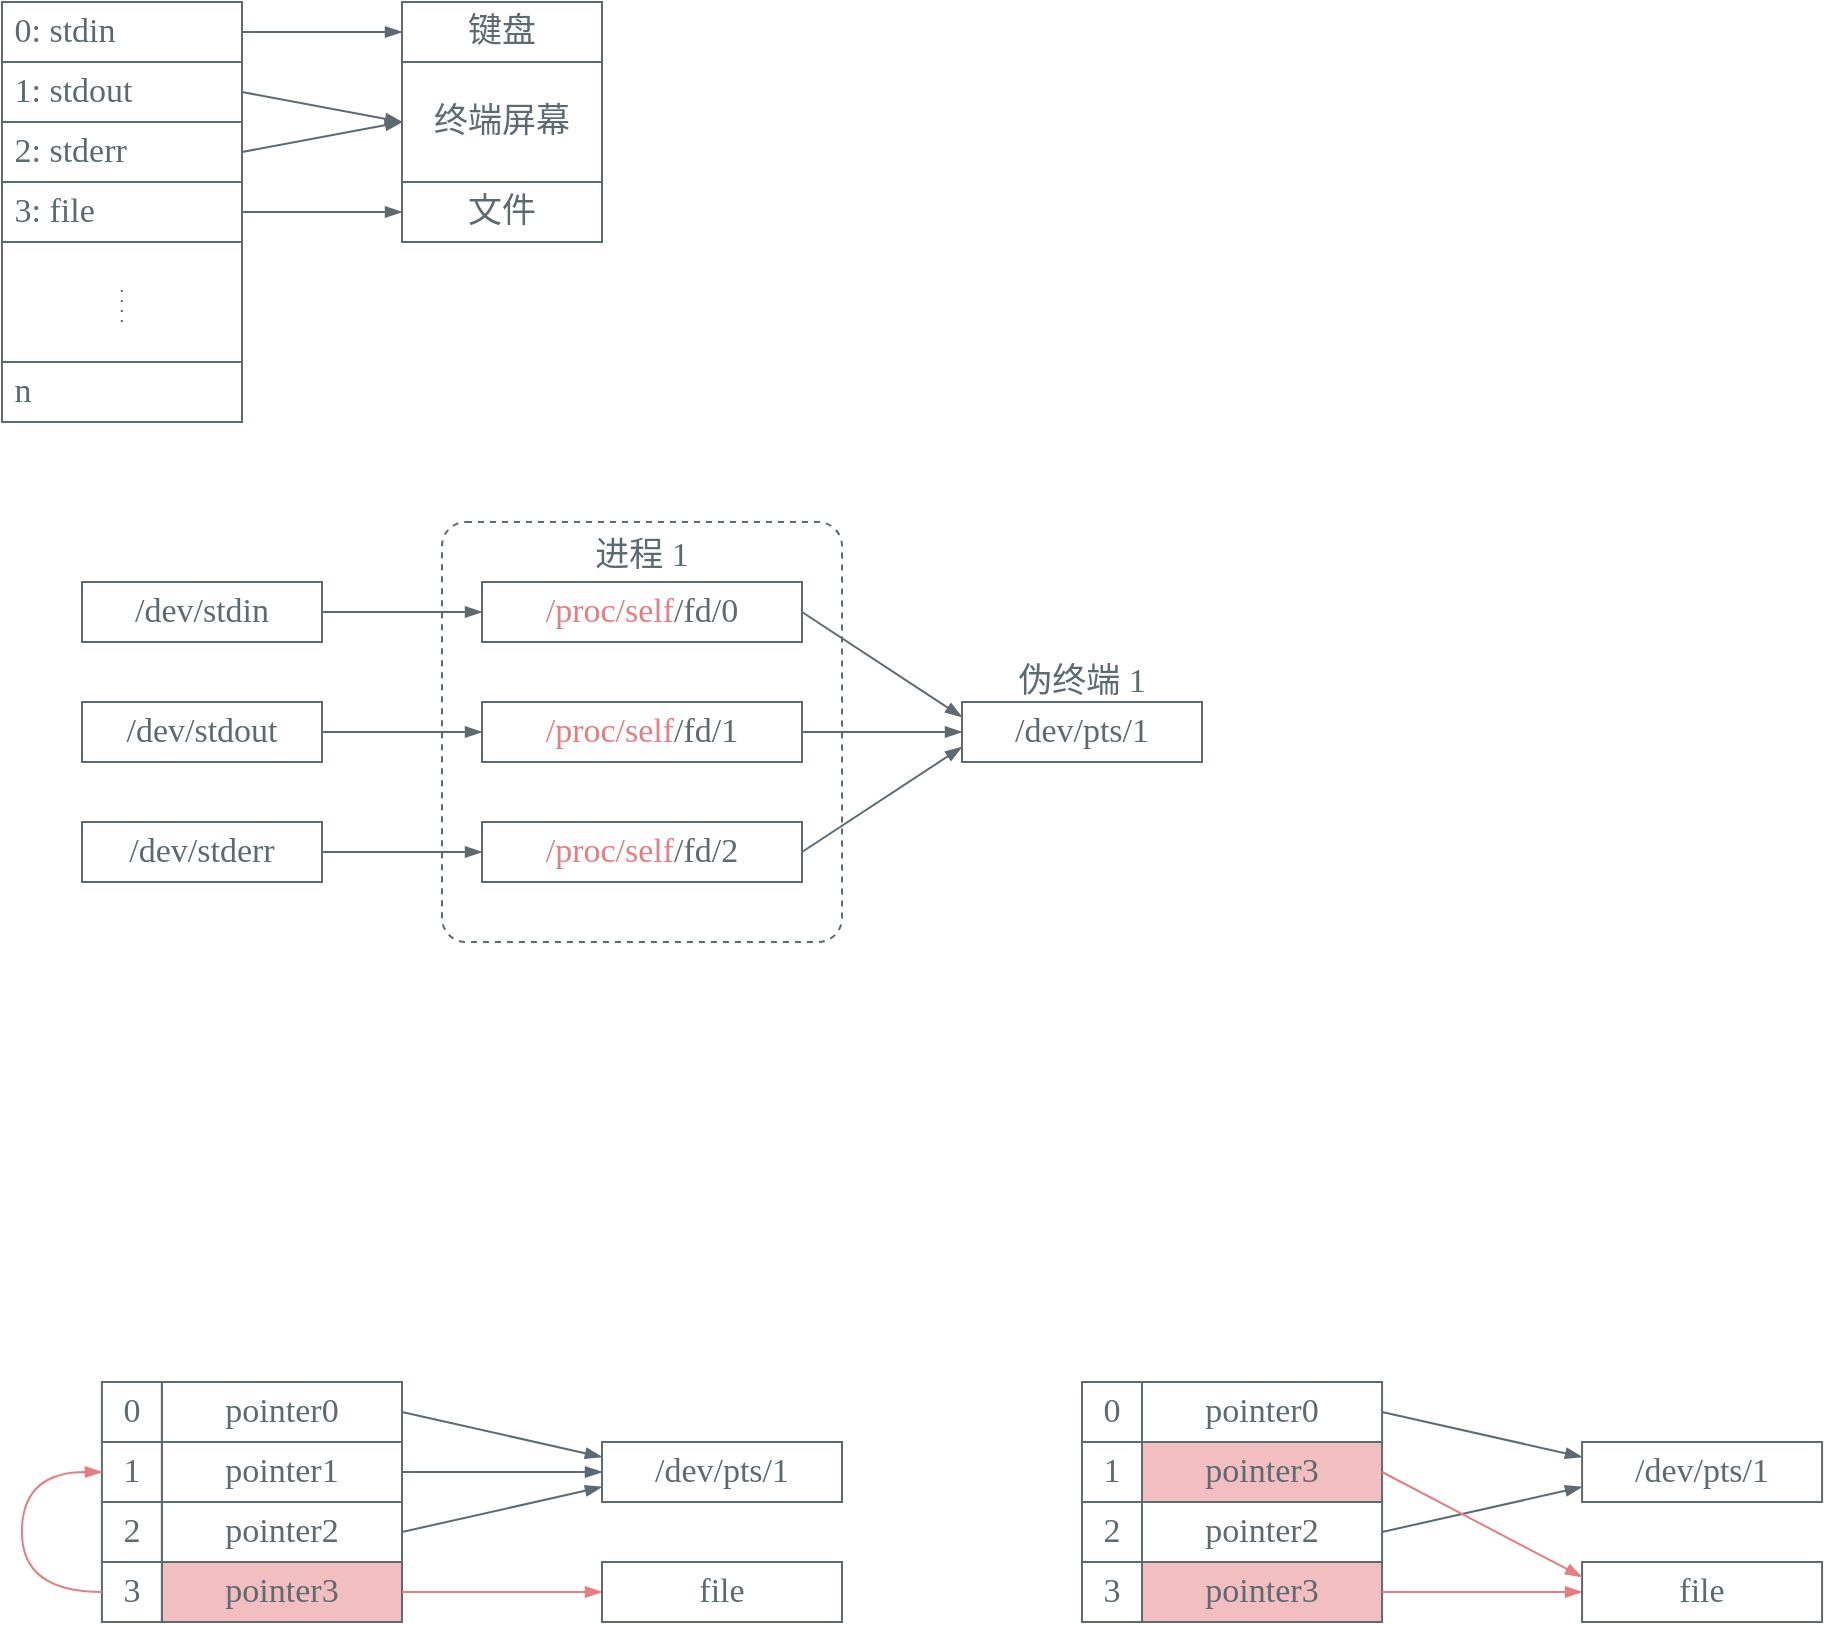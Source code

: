 <mxfile version="28.2.5">
  <diagram name="Page-1" id="ar96j-QtM0EcC_hD4Hvl">
    <mxGraphModel dx="508" dy="959" grid="1" gridSize="10" guides="1" tooltips="1" connect="1" arrows="1" fold="1" page="1" pageScale="1" pageWidth="850" pageHeight="1100" math="0" shadow="0">
      <root>
        <mxCell id="0" />
        <mxCell id="1" parent="0" />
        <mxCell id="KLz1JLbV4Sq1Q4-ePPDf-1" style="edgeStyle=orthogonalEdgeStyle;rounded=0;orthogonalLoop=1;jettySize=auto;html=1;entryX=0;entryY=0.5;entryDx=0;entryDy=0;fontColor=#5C6A72;endArrow=blockThin;endFill=1;strokeColor=light-dark(#5C6A72,#D3C6AA);fontFamily=LXGW WenKai Mono;fontSize=17;fillColor=none;" parent="1" source="KLz1JLbV4Sq1Q4-ePPDf-2" target="KLz1JLbV4Sq1Q4-ePPDf-10" edge="1">
          <mxGeometry relative="1" as="geometry" />
        </mxCell>
        <mxCell id="KLz1JLbV4Sq1Q4-ePPDf-2" value="&lt;font style=&quot;color: light-dark(rgb(92, 106, 114), rgb(211, 198, 170));&quot;&gt;&amp;nbsp;0: stdin&lt;/font&gt;" style="rounded=0;whiteSpace=wrap;html=1;strokeWidth=1;fillColor=none;strokeColor=light-dark(#5C6A72,#D3C6AA);fontColor=light-dark(#5C6A72,#D3C6AA);fillOpacity=50;align=left;fontFamily=LXGW WenKai Mono;fontSize=17;" parent="1" vertex="1">
          <mxGeometry x="880" y="70" width="120" height="30" as="geometry" />
        </mxCell>
        <mxCell id="KLz1JLbV4Sq1Q4-ePPDf-3" value="&lt;font style=&quot;color: light-dark(rgb(92, 106, 114), rgb(211, 198, 170));&quot;&gt;&amp;nbsp;1: stdout&lt;/font&gt;" style="rounded=0;whiteSpace=wrap;html=1;strokeWidth=1;fillColor=none;strokeColor=light-dark(#5C6A72,#D3C6AA);fontColor=light-dark(#5C6A72,#D3C6AA);fillOpacity=50;align=left;fontFamily=LXGW WenKai Mono;fontSize=17;" parent="1" vertex="1">
          <mxGeometry x="880" y="100" width="120" height="30" as="geometry" />
        </mxCell>
        <mxCell id="KLz1JLbV4Sq1Q4-ePPDf-4" value="&lt;font style=&quot;color: light-dark(rgb(92, 106, 114), rgb(211, 198, 170));&quot;&gt;&amp;nbsp;2: stderr&lt;/font&gt;" style="rounded=0;whiteSpace=wrap;html=1;strokeWidth=1;fillColor=none;strokeColor=light-dark(#5C6A72,#D3C6AA);fontColor=light-dark(#5C6A72,#D3C6AA);fillOpacity=50;align=left;fontFamily=LXGW WenKai Mono;fontSize=17;" parent="1" vertex="1">
          <mxGeometry x="880" y="130" width="120" height="30" as="geometry" />
        </mxCell>
        <mxCell id="KLz1JLbV4Sq1Q4-ePPDf-6" value="&lt;font style=&quot;color: light-dark(rgb(92, 106, 114), rgb(211, 198, 170));&quot;&gt;&amp;nbsp;3: file&lt;/font&gt;" style="rounded=0;whiteSpace=wrap;html=1;strokeWidth=1;fillColor=none;strokeColor=light-dark(#5C6A72,#D3C6AA);fontColor=light-dark(#5C6A72,#D3C6AA);fillOpacity=50;fontFamily=LXGW WenKai Mono;align=left;fontSize=17;" parent="1" vertex="1">
          <mxGeometry x="880" y="160" width="120" height="30" as="geometry" />
        </mxCell>
        <mxCell id="KLz1JLbV4Sq1Q4-ePPDf-7" value="" style="rounded=0;whiteSpace=wrap;html=1;strokeWidth=1;fillColor=none;strokeColor=light-dark(#5C6A72,#D3C6AA);fontColor=light-dark(#5C6A72,#D3C6AA);fillOpacity=50;fontFamily=LXGW WenKai Mono;align=left;fontSize=17;" parent="1" vertex="1">
          <mxGeometry x="880" y="190" width="120" height="60" as="geometry" />
        </mxCell>
        <mxCell id="KLz1JLbV4Sq1Q4-ePPDf-8" value="&lt;font style=&quot;color: light-dark(rgb(92, 106, 114), rgb(211, 198, 170));&quot;&gt;&amp;nbsp;n&lt;/font&gt;" style="rounded=0;whiteSpace=wrap;html=1;strokeWidth=1;fillColor=none;strokeColor=light-dark(#5C6A72,#D3C6AA);fontColor=light-dark(#5C6A72,#D3C6AA);fillOpacity=50;fontFamily=LXGW WenKai Mono;align=left;fontSize=17;" parent="1" vertex="1">
          <mxGeometry x="880" y="250" width="120" height="30" as="geometry" />
        </mxCell>
        <mxCell id="KLz1JLbV4Sq1Q4-ePPDf-9" value="" style="endArrow=none;dashed=1;html=1;rounded=0;dashPattern=1 4;strokeWidth=1;strokeColor=light-dark(#5C6A72,#D3C6AA);fontColor=light-dark(#5C6A72,#D3C6AA);fontFamily=LXGW WenKai Mono;fontSize=17;fillColor=none;" parent="1" edge="1">
          <mxGeometry width="50" height="50" relative="1" as="geometry">
            <mxPoint x="939.9" y="230" as="sourcePoint" />
            <mxPoint x="939.9" y="210" as="targetPoint" />
          </mxGeometry>
        </mxCell>
        <mxCell id="KLz1JLbV4Sq1Q4-ePPDf-10" value="&lt;font style=&quot;color: light-dark(rgb(92, 106, 114), rgb(211, 198, 170));&quot;&gt;键盘&lt;/font&gt;" style="rounded=0;whiteSpace=wrap;html=1;strokeWidth=1;fillColor=none;strokeColor=light-dark(#5C6A72,#D3C6AA);fontColor=light-dark(#5C6A72,#D3C6AA);fillOpacity=50;fontFamily=LXGW WenKai Mono;align=center;fontSize=17;" parent="1" vertex="1">
          <mxGeometry x="1080" y="70" width="100" height="30" as="geometry" />
        </mxCell>
        <mxCell id="KLz1JLbV4Sq1Q4-ePPDf-11" value="&lt;font style=&quot;color: light-dark(rgb(92, 106, 114), rgb(211, 198, 170));&quot;&gt;终端屏幕&lt;/font&gt;" style="rounded=0;whiteSpace=wrap;html=1;strokeWidth=1;fillColor=none;strokeColor=light-dark(#5C6A72,#D3C6AA);fontColor=light-dark(#5C6A72,#D3C6AA);fillOpacity=50;fontFamily=LXGW WenKai Mono;align=center;fontSize=17;" parent="1" vertex="1">
          <mxGeometry x="1080" y="100" width="100" height="60" as="geometry" />
        </mxCell>
        <mxCell id="KLz1JLbV4Sq1Q4-ePPDf-12" value="&lt;font style=&quot;color: light-dark(rgb(92, 106, 114), rgb(211, 198, 170));&quot;&gt;文件&lt;/font&gt;" style="rounded=0;whiteSpace=wrap;html=1;strokeWidth=1;fillColor=none;strokeColor=light-dark(#5C6A72,#D3C6AA);fontColor=light-dark(#5C6A72,#D3C6AA);fillOpacity=50;fontFamily=LXGW WenKai Mono;align=center;fontSize=17;" parent="1" vertex="1">
          <mxGeometry x="1080" y="160" width="100" height="30" as="geometry" />
        </mxCell>
        <mxCell id="KLz1JLbV4Sq1Q4-ePPDf-13" value="" style="endArrow=blockThin;html=1;rounded=0;exitX=1;exitY=0.5;exitDx=0;exitDy=0;entryX=0;entryY=0.5;entryDx=0;entryDy=0;fontColor=#5C6A72;endFill=1;strokeColor=light-dark(#5C6A72,#D3C6AA);fontFamily=LXGW WenKai Mono;fontSize=17;fillColor=none;" parent="1" source="KLz1JLbV4Sq1Q4-ePPDf-3" target="KLz1JLbV4Sq1Q4-ePPDf-11" edge="1">
          <mxGeometry width="50" height="50" relative="1" as="geometry">
            <mxPoint x="1060" y="70" as="sourcePoint" />
            <mxPoint x="1110" y="20" as="targetPoint" />
          </mxGeometry>
        </mxCell>
        <mxCell id="KLz1JLbV4Sq1Q4-ePPDf-14" value="" style="endArrow=blockThin;html=1;rounded=0;exitX=1;exitY=0.5;exitDx=0;exitDy=0;entryX=0;entryY=0.5;entryDx=0;entryDy=0;fontColor=#5C6A72;endFill=1;strokeColor=light-dark(#5C6A72,#D3C6AA);fontFamily=LXGW WenKai Mono;fontSize=17;fillColor=none;" parent="1" source="KLz1JLbV4Sq1Q4-ePPDf-4" target="KLz1JLbV4Sq1Q4-ePPDf-11" edge="1">
          <mxGeometry width="50" height="50" relative="1" as="geometry">
            <mxPoint x="1060" y="70" as="sourcePoint" />
            <mxPoint x="1110" y="20" as="targetPoint" />
          </mxGeometry>
        </mxCell>
        <mxCell id="KLz1JLbV4Sq1Q4-ePPDf-15" value="" style="endArrow=blockThin;html=1;rounded=0;exitX=1;exitY=0.5;exitDx=0;exitDy=0;entryX=0;entryY=0.5;entryDx=0;entryDy=0;fontColor=#5C6A72;endFill=1;strokeColor=light-dark(#5C6A72,#D3C6AA);fontFamily=LXGW WenKai Mono;fontSize=17;fillColor=none;" parent="1" source="KLz1JLbV4Sq1Q4-ePPDf-6" target="KLz1JLbV4Sq1Q4-ePPDf-12" edge="1">
          <mxGeometry width="50" height="50" relative="1" as="geometry">
            <mxPoint x="1030" y="155" as="sourcePoint" />
            <mxPoint x="1110" y="130" as="targetPoint" />
          </mxGeometry>
        </mxCell>
        <mxCell id="KLz1JLbV4Sq1Q4-ePPDf-16" value="&lt;font style=&quot;color: light-dark(rgb(92, 106, 114), rgb(211, 198, 170));&quot;&gt;进程 1&lt;/font&gt;" style="rounded=1;whiteSpace=wrap;html=1;fillColor=none;dashed=1;align=center;verticalAlign=top;fontColor=light-dark(#5C6A72,#D3C6AA);strokeWidth=1;perimeterSpacing=0;strokeColor=light-dark(#5C6A72,#D3C6AA);fontFamily=LXGW WenKai Mono;fontSize=17;arcSize=6;" parent="1" vertex="1">
          <mxGeometry x="1100" y="330" width="200" height="210" as="geometry" />
        </mxCell>
        <mxCell id="KLz1JLbV4Sq1Q4-ePPDf-17" value="" style="endArrow=blockThin;html=1;rounded=0;exitX=1;exitY=0.5;exitDx=0;exitDy=0;entryX=0;entryY=0.5;entryDx=0;entryDy=0;fontColor=#5C6A72;endFill=1;strokeColor=light-dark(#5C6A72,#D3C6AA);fontFamily=LXGW WenKai Mono;fontSize=17;fillColor=none;" parent="1" source="KLz1JLbV4Sq1Q4-ePPDf-25" target="KLz1JLbV4Sq1Q4-ePPDf-28" edge="1">
          <mxGeometry width="50" height="50" relative="1" as="geometry">
            <mxPoint x="1040" y="410" as="sourcePoint" />
            <mxPoint x="1120" y="410" as="targetPoint" />
          </mxGeometry>
        </mxCell>
        <mxCell id="KLz1JLbV4Sq1Q4-ePPDf-18" value="" style="endArrow=blockThin;html=1;rounded=0;exitX=1;exitY=0.5;exitDx=0;exitDy=0;entryX=0;entryY=0.5;entryDx=0;entryDy=0;fontColor=#5C6A72;endFill=1;strokeColor=light-dark(#5C6A72,#D3C6AA);fontFamily=LXGW WenKai Mono;fontSize=17;fillColor=none;" parent="1" source="KLz1JLbV4Sq1Q4-ePPDf-24" target="KLz1JLbV4Sq1Q4-ePPDf-27" edge="1">
          <mxGeometry width="50" height="50" relative="1" as="geometry">
            <mxPoint x="1040" y="449.58" as="sourcePoint" />
            <mxPoint x="1120" y="449.58" as="targetPoint" />
          </mxGeometry>
        </mxCell>
        <mxCell id="KLz1JLbV4Sq1Q4-ePPDf-19" value="" style="endArrow=blockThin;html=1;rounded=0;exitX=1;exitY=0.5;exitDx=0;exitDy=0;entryX=0;entryY=0.5;entryDx=0;entryDy=0;fontColor=#5C6A72;endFill=1;strokeColor=light-dark(#5C6A72,#D3C6AA);fontFamily=LXGW WenKai Mono;fontSize=17;fillColor=none;" parent="1" source="KLz1JLbV4Sq1Q4-ePPDf-23" target="KLz1JLbV4Sq1Q4-ePPDf-26" edge="1">
          <mxGeometry width="50" height="50" relative="1" as="geometry">
            <mxPoint x="1040" y="489.58" as="sourcePoint" />
            <mxPoint x="1120" y="489.58" as="targetPoint" />
          </mxGeometry>
        </mxCell>
        <mxCell id="KLz1JLbV4Sq1Q4-ePPDf-20" value="" style="endArrow=blockThin;html=1;rounded=0;exitX=1;exitY=0.5;exitDx=0;exitDy=0;entryX=0;entryY=0.5;entryDx=0;entryDy=0;fontColor=#5C6A72;endFill=1;strokeColor=light-dark(#5C6A72,#D3C6AA);fontFamily=LXGW WenKai Mono;fontSize=17;fillColor=none;" parent="1" source="KLz1JLbV4Sq1Q4-ePPDf-27" target="KLz1JLbV4Sq1Q4-ePPDf-30" edge="1">
          <mxGeometry width="50" height="50" relative="1" as="geometry">
            <mxPoint x="1240" y="449.58" as="sourcePoint" />
            <mxPoint x="1320" y="449.58" as="targetPoint" />
          </mxGeometry>
        </mxCell>
        <mxCell id="KLz1JLbV4Sq1Q4-ePPDf-21" value="" style="endArrow=blockThin;html=1;rounded=0;exitX=1;exitY=0.5;exitDx=0;exitDy=0;entryX=0;entryY=0.75;entryDx=0;entryDy=0;fontColor=#5C6A72;endFill=1;strokeColor=light-dark(#5C6A72,#D3C6AA);fontFamily=LXGW WenKai Mono;fontSize=17;fillColor=none;" parent="1" source="KLz1JLbV4Sq1Q4-ePPDf-26" target="KLz1JLbV4Sq1Q4-ePPDf-30" edge="1">
          <mxGeometry width="50" height="50" relative="1" as="geometry">
            <mxPoint x="1240" y="490" as="sourcePoint" />
            <mxPoint x="1320" y="455" as="targetPoint" />
          </mxGeometry>
        </mxCell>
        <mxCell id="KLz1JLbV4Sq1Q4-ePPDf-22" value="" style="endArrow=blockThin;html=1;rounded=0;exitX=1;exitY=0.5;exitDx=0;exitDy=0;entryX=0;entryY=0.25;entryDx=0;entryDy=0;fontColor=#5C6A72;endFill=1;strokeColor=light-dark(#5C6A72,#D3C6AA);fontFamily=LXGW WenKai Mono;fontSize=17;fillColor=none;" parent="1" source="KLz1JLbV4Sq1Q4-ePPDf-28" target="KLz1JLbV4Sq1Q4-ePPDf-30" edge="1">
          <mxGeometry width="50" height="50" relative="1" as="geometry">
            <mxPoint x="1240" y="410" as="sourcePoint" />
            <mxPoint x="1320" y="445" as="targetPoint" />
          </mxGeometry>
        </mxCell>
        <mxCell id="KLz1JLbV4Sq1Q4-ePPDf-23" value="&lt;font style=&quot;color: light-dark(rgb(92, 106, 114), rgb(211, 198, 170));&quot;&gt;/dev/stderr&lt;/font&gt;" style="rounded=0;whiteSpace=wrap;html=1;strokeWidth=1;fillColor=none;strokeColor=light-dark(#5C6A72,#D3C6AA);fontColor=light-dark(#5C6A72,#D3C6AA);fillOpacity=50;fontFamily=LXGW WenKai Mono;align=center;fontSize=17;" parent="1" vertex="1">
          <mxGeometry x="920" y="480" width="120" height="30" as="geometry" />
        </mxCell>
        <mxCell id="KLz1JLbV4Sq1Q4-ePPDf-24" value="&lt;font style=&quot;color: light-dark(rgb(92, 106, 114), rgb(211, 198, 170));&quot;&gt;/dev/stdout&lt;/font&gt;" style="rounded=0;whiteSpace=wrap;html=1;strokeWidth=1;fillColor=none;strokeColor=light-dark(#5C6A72,#D3C6AA);fontColor=light-dark(#5C6A72,#D3C6AA);fillOpacity=50;fontFamily=LXGW WenKai Mono;align=center;fontSize=17;" parent="1" vertex="1">
          <mxGeometry x="920" y="420" width="120" height="30" as="geometry" />
        </mxCell>
        <mxCell id="KLz1JLbV4Sq1Q4-ePPDf-25" value="&lt;font style=&quot;color: light-dark(rgb(92, 106, 114), rgb(211, 198, 170));&quot;&gt;/dev/stdin&lt;/font&gt;" style="rounded=0;whiteSpace=wrap;html=1;strokeWidth=1;fillColor=none;strokeColor=light-dark(#5C6A72,#D3C6AA);fontColor=light-dark(#5C6A72,#D3C6AA);fillOpacity=50;fontFamily=LXGW WenKai Mono;align=center;fontSize=17;" parent="1" vertex="1">
          <mxGeometry x="920" y="360" width="120" height="30" as="geometry" />
        </mxCell>
        <mxCell id="KLz1JLbV4Sq1Q4-ePPDf-26" value="&lt;font style=&quot;color: light-dark(rgb(230, 126, 128), rgb(230, 126, 128));&quot;&gt;/proc/self&lt;/font&gt;&lt;font style=&quot;color: light-dark(rgb(92, 106, 114), rgb(211, 198, 170));&quot;&gt;/fd/2&lt;/font&gt;" style="rounded=0;whiteSpace=wrap;html=1;strokeWidth=1;fillColor=none;strokeColor=light-dark(#5C6A72,#D3C6AA);fontColor=light-dark(#5C6A72,#D3C6AA);fillOpacity=50;fontFamily=LXGW WenKai Mono;align=center;fontSize=17;" parent="1" vertex="1">
          <mxGeometry x="1120" y="480" width="160" height="30" as="geometry" />
        </mxCell>
        <mxCell id="KLz1JLbV4Sq1Q4-ePPDf-27" value="&lt;font style=&quot;color: light-dark(rgb(230, 126, 128), rgb(230, 126, 128));&quot;&gt;/proc/self&lt;/font&gt;&lt;font style=&quot;color: light-dark(rgb(92, 106, 114), rgb(211, 198, 170));&quot;&gt;/fd/1&lt;/font&gt;" style="rounded=0;whiteSpace=wrap;html=1;strokeWidth=1;fillColor=none;strokeColor=light-dark(#5C6A72,#D3C6AA);fontColor=light-dark(#5C6A72,#D3C6AA);fillOpacity=50;fontFamily=LXGW WenKai Mono;align=center;fontSize=17;" parent="1" vertex="1">
          <mxGeometry x="1120" y="420" width="160" height="30" as="geometry" />
        </mxCell>
        <mxCell id="KLz1JLbV4Sq1Q4-ePPDf-28" value="&lt;font style=&quot;color: light-dark(rgb(230, 126, 128), rgb(230, 126, 128));&quot;&gt;/proc/self&lt;/font&gt;&lt;font style=&quot;color: light-dark(rgb(92, 106, 114), rgb(211, 198, 170));&quot;&gt;/fd/0&lt;/font&gt;" style="rounded=0;whiteSpace=wrap;html=1;strokeWidth=1;fillColor=none;strokeColor=light-dark(#5C6A72,#D3C6AA);fontColor=light-dark(#5C6A72,#D3C6AA);fillOpacity=50;fontFamily=LXGW WenKai Mono;align=center;fontSize=17;" parent="1" vertex="1">
          <mxGeometry x="1120" y="360" width="160" height="30" as="geometry" />
        </mxCell>
        <mxCell id="KLz1JLbV4Sq1Q4-ePPDf-29" value="&lt;span style=&quot;text-wrap-mode: nowrap;&quot;&gt;&lt;font style=&quot;color: light-dark(rgb(92, 106, 114), rgb(211, 198, 170));&quot;&gt;伪终端 1&lt;/font&gt;&lt;/span&gt;" style="rounded=0;whiteSpace=wrap;html=1;strokeWidth=1;fillColor=none;strokeColor=none;fontColor=light-dark(#5C6A72,#D3C6AA);fillOpacity=50;fontFamily=LXGW WenKai Mono;align=center;fontSize=17;" parent="1" vertex="1">
          <mxGeometry x="1380" y="400" width="80" height="20" as="geometry" />
        </mxCell>
        <mxCell id="KLz1JLbV4Sq1Q4-ePPDf-30" value="&lt;font style=&quot;color: light-dark(rgb(92, 106, 114), rgb(211, 198, 170));&quot;&gt;/dev/pts/1&lt;/font&gt;" style="rounded=0;whiteSpace=wrap;html=1;strokeWidth=1;fillColor=none;strokeColor=light-dark(#5C6A72,#D3C6AA);fontColor=light-dark(#5C6A72,#D3C6AA);fillOpacity=50;fontFamily=LXGW WenKai Mono;align=center;fontSize=17;" parent="1" vertex="1">
          <mxGeometry x="1360" y="420" width="120" height="30" as="geometry" />
        </mxCell>
        <mxCell id="KLz1JLbV4Sq1Q4-ePPDf-31" value="&lt;font style=&quot;color: light-dark(rgb(92, 106, 114), rgb(211, 198, 170));&quot;&gt;0&lt;/font&gt;" style="rounded=0;whiteSpace=wrap;html=1;strokeWidth=1;fillColor=none;strokeColor=light-dark(#5C6A72,#D3C6AA);fontColor=light-dark(#5C6A72,#D3C6AA);fillOpacity=50;fontFamily=LXGW WenKai Mono;align=center;fontSize=17;" parent="1" vertex="1">
          <mxGeometry x="929.96" y="760" width="30" height="30" as="geometry" />
        </mxCell>
        <mxCell id="KLz1JLbV4Sq1Q4-ePPDf-32" value="&lt;font style=&quot;color: light-dark(rgb(92, 106, 114), rgb(211, 198, 170));&quot;&gt;pointer0&lt;/font&gt;" style="rounded=0;whiteSpace=wrap;html=1;strokeWidth=1;fillColor=none;strokeColor=light-dark(#5C6A72,#D3C6AA);fontColor=light-dark(#5C6A72,#D3C6AA);fillOpacity=50;fontFamily=LXGW WenKai Mono;align=center;fontSize=17;" parent="1" vertex="1">
          <mxGeometry x="959.96" y="760" width="120.04" height="30" as="geometry" />
        </mxCell>
        <mxCell id="KLz1JLbV4Sq1Q4-ePPDf-33" value="&lt;font style=&quot;color: light-dark(rgb(92, 106, 114), rgb(211, 198, 170));&quot;&gt;1&lt;/font&gt;" style="rounded=0;whiteSpace=wrap;html=1;strokeWidth=1;fillColor=none;strokeColor=light-dark(#5C6A72,#D3C6AA);fontColor=light-dark(#5C6A72,#D3C6AA);fillOpacity=50;fontFamily=LXGW WenKai Mono;align=center;fontSize=17;" parent="1" vertex="1">
          <mxGeometry x="929.96" y="790" width="30" height="30" as="geometry" />
        </mxCell>
        <mxCell id="KLz1JLbV4Sq1Q4-ePPDf-34" value="&lt;font style=&quot;color: light-dark(rgb(92, 106, 114), rgb(211, 198, 170));&quot;&gt;pointer1&lt;/font&gt;" style="rounded=0;whiteSpace=wrap;html=1;strokeWidth=1;fillColor=none;strokeColor=light-dark(#5C6A72,#D3C6AA);fontColor=light-dark(#5C6A72,#D3C6AA);fillOpacity=50;fontFamily=LXGW WenKai Mono;align=center;fontSize=17;" parent="1" vertex="1">
          <mxGeometry x="959.96" y="790" width="120.04" height="30" as="geometry" />
        </mxCell>
        <mxCell id="KLz1JLbV4Sq1Q4-ePPDf-35" value="&lt;font style=&quot;color: light-dark(rgb(92, 106, 114), rgb(211, 198, 170));&quot;&gt;2&lt;/font&gt;" style="rounded=0;whiteSpace=wrap;html=1;strokeWidth=1;fillColor=none;strokeColor=light-dark(#5C6A72,#D3C6AA);fontColor=light-dark(#5C6A72,#D3C6AA);fillOpacity=50;fontFamily=LXGW WenKai Mono;align=center;fontSize=17;" parent="1" vertex="1">
          <mxGeometry x="929.96" y="820" width="30" height="30" as="geometry" />
        </mxCell>
        <mxCell id="KLz1JLbV4Sq1Q4-ePPDf-36" value="&lt;font style=&quot;color: light-dark(rgb(92, 106, 114), rgb(211, 198, 170));&quot;&gt;pointer2&lt;/font&gt;" style="rounded=0;whiteSpace=wrap;html=1;strokeWidth=1;fillColor=none;strokeColor=light-dark(#5C6A72,#D3C6AA);fontColor=light-dark(#5C6A72,#D3C6AA);fillOpacity=50;fontFamily=LXGW WenKai Mono;align=center;fontSize=17;" parent="1" vertex="1">
          <mxGeometry x="959.96" y="820" width="120.04" height="30" as="geometry" />
        </mxCell>
        <mxCell id="KLz1JLbV4Sq1Q4-ePPDf-37" value="&lt;font style=&quot;color: light-dark(rgb(92, 106, 114), rgb(211, 198, 170));&quot;&gt;3&lt;/font&gt;" style="rounded=0;whiteSpace=wrap;html=1;strokeWidth=1;fillColor=none;strokeColor=light-dark(#5C6A72,#D3C6AA);fontColor=light-dark(#5C6A72,#D3C6AA);fillOpacity=50;fontFamily=LXGW WenKai Mono;align=center;fontSize=17;" parent="1" vertex="1">
          <mxGeometry x="929.96" y="850" width="30" height="30" as="geometry" />
        </mxCell>
        <mxCell id="KLz1JLbV4Sq1Q4-ePPDf-38" value="&lt;font style=&quot;color: light-dark(rgb(92, 106, 114), rgb(211, 198, 170));&quot;&gt;pointer3&lt;/font&gt;" style="rounded=0;whiteSpace=wrap;html=1;strokeWidth=1;fillColor=light-dark(#E67E80,#E67E80);strokeColor=light-dark(#5C6A72,#D3C6AA);fontColor=light-dark(#5C6A72,#D3C6AA);fillOpacity=50;fontFamily=LXGW WenKai Mono;align=center;fontSize=17;" parent="1" vertex="1">
          <mxGeometry x="959.96" y="850" width="120.04" height="30" as="geometry" />
        </mxCell>
        <mxCell id="KLz1JLbV4Sq1Q4-ePPDf-39" value="" style="endArrow=blockThin;html=1;rounded=0;exitX=1;exitY=0.5;exitDx=0;exitDy=0;entryX=0;entryY=0.25;entryDx=0;entryDy=0;fontColor=#5C6A72;endFill=1;strokeColor=light-dark(#5C6A72,#D3C6AA);fontFamily=LXGW WenKai Mono;fontSize=17;fillColor=none;" parent="1" source="KLz1JLbV4Sq1Q4-ePPDf-32" target="KLz1JLbV4Sq1Q4-ePPDf-56" edge="1">
          <mxGeometry width="50" height="50" relative="1" as="geometry">
            <mxPoint x="1069.96" y="795" as="sourcePoint" />
            <mxPoint x="1139.96" y="805" as="targetPoint" />
          </mxGeometry>
        </mxCell>
        <mxCell id="KLz1JLbV4Sq1Q4-ePPDf-40" value="" style="endArrow=blockThin;html=1;rounded=0;exitX=1;exitY=0.5;exitDx=0;exitDy=0;entryX=0;entryY=0.5;entryDx=0;entryDy=0;fontColor=#5C6A72;endFill=1;strokeColor=light-dark(#5C6A72,#D3C6AA);fontFamily=LXGW WenKai Mono;fontSize=17;fillColor=none;" parent="1" source="KLz1JLbV4Sq1Q4-ePPDf-34" target="KLz1JLbV4Sq1Q4-ePPDf-56" edge="1">
          <mxGeometry width="50" height="50" relative="1" as="geometry">
            <mxPoint x="1069.96" y="800" as="sourcePoint" />
            <mxPoint x="1139.96" y="810" as="targetPoint" />
          </mxGeometry>
        </mxCell>
        <mxCell id="KLz1JLbV4Sq1Q4-ePPDf-41" value="" style="endArrow=blockThin;html=1;rounded=0;exitX=1;exitY=0.5;exitDx=0;exitDy=0;entryX=0;entryY=0.75;entryDx=0;entryDy=0;fontColor=#5C6A72;endFill=1;strokeColor=light-dark(#5C6A72,#D3C6AA);fontFamily=LXGW WenKai Mono;fontSize=17;fillColor=none;" parent="1" source="KLz1JLbV4Sq1Q4-ePPDf-36" target="KLz1JLbV4Sq1Q4-ePPDf-56" edge="1">
          <mxGeometry width="50" height="50" relative="1" as="geometry">
            <mxPoint x="1079.96" y="810" as="sourcePoint" />
            <mxPoint x="1139.96" y="815" as="targetPoint" />
          </mxGeometry>
        </mxCell>
        <mxCell id="KLz1JLbV4Sq1Q4-ePPDf-42" value="" style="endArrow=blockThin;html=1;rounded=0;exitX=1;exitY=0.5;exitDx=0;exitDy=0;fontColor=#5C6A72;endFill=1;strokeColor=light-dark(#E67E80,#E67E80);entryX=0;entryY=0.5;entryDx=0;entryDy=0;fontFamily=LXGW WenKai Mono;fontSize=17;fillColor=light-dark(#E67E80,#E67E80);" parent="1" source="KLz1JLbV4Sq1Q4-ePPDf-38" target="KLz1JLbV4Sq1Q4-ePPDf-57" edge="1">
          <mxGeometry width="50" height="50" relative="1" as="geometry">
            <mxPoint x="1089.96" y="820" as="sourcePoint" />
            <mxPoint x="1139.96" y="850" as="targetPoint" />
          </mxGeometry>
        </mxCell>
        <mxCell id="KLz1JLbV4Sq1Q4-ePPDf-43" value="" style="endArrow=blockThin;html=1;rounded=0;endSize=6;arcSize=20;edgeStyle=orthogonalEdgeStyle;curved=1;exitX=0;exitY=0.5;exitDx=0;exitDy=0;strokeColor=light-dark(#E67E80,#E67E80);endFill=1;fontFamily=LXGW WenKai Mono;fontColor=#5C6A72;entryX=0;entryY=0.5;entryDx=0;entryDy=0;fontSize=17;fillColor=light-dark(#E67E80,#E67E80);" parent="1" source="KLz1JLbV4Sq1Q4-ePPDf-37" target="KLz1JLbV4Sq1Q4-ePPDf-33" edge="1">
          <mxGeometry width="50" height="50" relative="1" as="geometry">
            <mxPoint x="879.96" y="859.48" as="sourcePoint" />
            <mxPoint x="909.96" y="800" as="targetPoint" />
            <Array as="points">
              <mxPoint x="889.96" y="865" />
              <mxPoint x="889.96" y="805" />
            </Array>
          </mxGeometry>
        </mxCell>
        <mxCell id="KLz1JLbV4Sq1Q4-ePPDf-56" value="&lt;font style=&quot;color: light-dark(rgb(92, 106, 114), rgb(211, 198, 170));&quot;&gt;/dev/pts/1&lt;/font&gt;" style="rounded=0;whiteSpace=wrap;html=1;strokeWidth=1;fillColor=none;strokeColor=light-dark(#5C6A72,#D3C6AA);fontColor=light-dark(#5C6A72,#D3C6AA);fillOpacity=50;fontFamily=LXGW WenKai Mono;align=center;fontSize=17;" parent="1" vertex="1">
          <mxGeometry x="1180" y="790" width="120" height="30" as="geometry" />
        </mxCell>
        <mxCell id="KLz1JLbV4Sq1Q4-ePPDf-57" value="&lt;font style=&quot;color: light-dark(rgb(92, 106, 114), rgb(211, 198, 170));&quot;&gt;file&lt;/font&gt;" style="rounded=0;whiteSpace=wrap;html=1;strokeWidth=1;fillColor=none;strokeColor=light-dark(#5C6A72,#D3C6AA);fontColor=light-dark(#5C6A72,#D3C6AA);fillOpacity=50;fontFamily=LXGW WenKai Mono;align=center;fontSize=17;" parent="1" vertex="1">
          <mxGeometry x="1180" y="850" width="120" height="30" as="geometry" />
        </mxCell>
        <mxCell id="KLz1JLbV4Sq1Q4-ePPDf-60" value="&lt;font style=&quot;color: light-dark(rgb(92, 106, 114), rgb(211, 198, 170));&quot;&gt;0&lt;/font&gt;" style="rounded=0;whiteSpace=wrap;html=1;strokeWidth=1;fillColor=none;strokeColor=light-dark(#5C6A72,#D3C6AA);fontColor=light-dark(#5C6A72,#D3C6AA);fillOpacity=50;fontFamily=LXGW WenKai Mono;align=center;fontSize=17;" parent="1" vertex="1">
          <mxGeometry x="1420" y="760" width="30" height="30" as="geometry" />
        </mxCell>
        <mxCell id="KLz1JLbV4Sq1Q4-ePPDf-61" value="&lt;font style=&quot;color: light-dark(rgb(92, 106, 114), rgb(211, 198, 170));&quot;&gt;pointer0&lt;/font&gt;" style="rounded=0;whiteSpace=wrap;html=1;strokeWidth=1;fillColor=none;strokeColor=light-dark(#5C6A72,#D3C6AA);fontColor=light-dark(#5C6A72,#D3C6AA);fillOpacity=50;fontFamily=LXGW WenKai Mono;align=center;fontSize=17;" parent="1" vertex="1">
          <mxGeometry x="1450" y="760" width="120.04" height="30" as="geometry" />
        </mxCell>
        <mxCell id="KLz1JLbV4Sq1Q4-ePPDf-62" value="&lt;font style=&quot;color: light-dark(rgb(92, 106, 114), rgb(211, 198, 170));&quot;&gt;1&lt;/font&gt;" style="rounded=0;whiteSpace=wrap;html=1;strokeWidth=1;fillColor=none;strokeColor=light-dark(#5C6A72,#D3C6AA);fontColor=light-dark(#5C6A72,#D3C6AA);fillOpacity=50;fontFamily=LXGW WenKai Mono;align=center;fontSize=17;" parent="1" vertex="1">
          <mxGeometry x="1420" y="790" width="30" height="30" as="geometry" />
        </mxCell>
        <mxCell id="KLz1JLbV4Sq1Q4-ePPDf-64" value="&lt;font style=&quot;color: light-dark(rgb(92, 106, 114), rgb(211, 198, 170));&quot;&gt;2&lt;/font&gt;" style="rounded=0;whiteSpace=wrap;html=1;strokeWidth=1;fillColor=none;strokeColor=light-dark(#5C6A72,#D3C6AA);fontColor=light-dark(#5C6A72,#D3C6AA);fillOpacity=50;fontFamily=LXGW WenKai Mono;align=center;fontSize=17;" parent="1" vertex="1">
          <mxGeometry x="1420" y="820" width="30" height="30" as="geometry" />
        </mxCell>
        <mxCell id="KLz1JLbV4Sq1Q4-ePPDf-65" value="&lt;font style=&quot;color: light-dark(rgb(92, 106, 114), rgb(211, 198, 170));&quot;&gt;pointer2&lt;/font&gt;" style="rounded=0;whiteSpace=wrap;html=1;strokeWidth=1;fillColor=none;strokeColor=light-dark(#5C6A72,#D3C6AA);fontColor=light-dark(#5C6A72,#D3C6AA);fillOpacity=50;fontFamily=LXGW WenKai Mono;align=center;fontSize=17;" parent="1" vertex="1">
          <mxGeometry x="1450" y="820" width="120.04" height="30" as="geometry" />
        </mxCell>
        <mxCell id="KLz1JLbV4Sq1Q4-ePPDf-66" value="&lt;font style=&quot;color: light-dark(rgb(92, 106, 114), rgb(211, 198, 170));&quot;&gt;3&lt;/font&gt;" style="rounded=0;whiteSpace=wrap;html=1;strokeWidth=1;fillColor=none;strokeColor=light-dark(#5C6A72,#D3C6AA);fontColor=light-dark(#5C6A72,#D3C6AA);fillOpacity=50;fontFamily=LXGW WenKai Mono;align=center;fontSize=17;" parent="1" vertex="1">
          <mxGeometry x="1420" y="850" width="30" height="30" as="geometry" />
        </mxCell>
        <mxCell id="KLz1JLbV4Sq1Q4-ePPDf-67" value="&lt;font style=&quot;color: light-dark(rgb(92, 106, 114), rgb(211, 198, 170));&quot;&gt;pointer3&lt;/font&gt;" style="rounded=0;whiteSpace=wrap;html=1;strokeWidth=1;fillColor=light-dark(#E67E80,#E67E80);strokeColor=light-dark(#5C6A72,#D3C6AA);fontColor=light-dark(#5C6A72,#D3C6AA);fillOpacity=50;fontFamily=LXGW WenKai Mono;align=center;fontSize=17;" parent="1" vertex="1">
          <mxGeometry x="1450" y="850" width="120.04" height="30" as="geometry" />
        </mxCell>
        <mxCell id="KLz1JLbV4Sq1Q4-ePPDf-68" value="" style="endArrow=blockThin;html=1;rounded=0;exitX=1;exitY=0.5;exitDx=0;exitDy=0;entryX=0;entryY=0.25;entryDx=0;entryDy=0;fontColor=#5C6A72;endFill=1;strokeColor=light-dark(#5C6A72,#D3C6AA);fontFamily=LXGW WenKai Mono;fontSize=17;fillColor=none;" parent="1" source="KLz1JLbV4Sq1Q4-ePPDf-61" target="KLz1JLbV4Sq1Q4-ePPDf-73" edge="1">
          <mxGeometry width="50" height="50" relative="1" as="geometry">
            <mxPoint x="1560" y="795" as="sourcePoint" />
            <mxPoint x="1630" y="805" as="targetPoint" />
          </mxGeometry>
        </mxCell>
        <mxCell id="KLz1JLbV4Sq1Q4-ePPDf-70" value="" style="endArrow=blockThin;html=1;rounded=0;exitX=1;exitY=0.5;exitDx=0;exitDy=0;entryX=0;entryY=0.75;entryDx=0;entryDy=0;fontColor=#5C6A72;endFill=1;strokeColor=light-dark(#5C6A72,#D3C6AA);fontFamily=LXGW WenKai Mono;fontSize=17;fillColor=none;" parent="1" source="KLz1JLbV4Sq1Q4-ePPDf-65" target="KLz1JLbV4Sq1Q4-ePPDf-73" edge="1">
          <mxGeometry width="50" height="50" relative="1" as="geometry">
            <mxPoint x="1570" y="810" as="sourcePoint" />
            <mxPoint x="1630" y="815" as="targetPoint" />
          </mxGeometry>
        </mxCell>
        <mxCell id="KLz1JLbV4Sq1Q4-ePPDf-71" value="" style="endArrow=blockThin;html=1;rounded=0;exitX=1;exitY=0.5;exitDx=0;exitDy=0;fontColor=#5C6A72;endFill=1;strokeColor=light-dark(#E67E80,#E67E80);entryX=0;entryY=0.5;entryDx=0;entryDy=0;fontFamily=LXGW WenKai Mono;fontSize=17;fillColor=light-dark(#E67E80,#E67E80);" parent="1" source="KLz1JLbV4Sq1Q4-ePPDf-67" target="KLz1JLbV4Sq1Q4-ePPDf-74" edge="1">
          <mxGeometry width="50" height="50" relative="1" as="geometry">
            <mxPoint x="1580" y="820" as="sourcePoint" />
            <mxPoint x="1630" y="850" as="targetPoint" />
          </mxGeometry>
        </mxCell>
        <mxCell id="KLz1JLbV4Sq1Q4-ePPDf-73" value="&lt;font style=&quot;color: light-dark(rgb(92, 106, 114), rgb(211, 198, 170));&quot;&gt;/dev/pts/1&lt;/font&gt;" style="rounded=0;whiteSpace=wrap;html=1;strokeWidth=1;fillColor=none;strokeColor=light-dark(#5C6A72,#D3C6AA);fontColor=light-dark(#5C6A72,#D3C6AA);fillOpacity=50;fontFamily=LXGW WenKai Mono;align=center;fontSize=17;" parent="1" vertex="1">
          <mxGeometry x="1670.04" y="790" width="120" height="30" as="geometry" />
        </mxCell>
        <mxCell id="KLz1JLbV4Sq1Q4-ePPDf-74" value="&lt;font style=&quot;color: light-dark(rgb(92, 106, 114), rgb(211, 198, 170));&quot;&gt;file&lt;/font&gt;" style="rounded=0;whiteSpace=wrap;html=1;strokeWidth=1;fillColor=none;strokeColor=light-dark(#5C6A72,#D3C6AA);fontColor=light-dark(#5C6A72,#D3C6AA);fillOpacity=50;fontFamily=LXGW WenKai Mono;align=center;fontSize=17;" parent="1" vertex="1">
          <mxGeometry x="1670.04" y="850" width="120" height="30" as="geometry" />
        </mxCell>
        <mxCell id="KLz1JLbV4Sq1Q4-ePPDf-75" value="&lt;font style=&quot;color: light-dark(rgb(92, 106, 114), rgb(211, 198, 170));&quot;&gt;pointer3&lt;/font&gt;" style="rounded=0;whiteSpace=wrap;html=1;strokeWidth=1;fillColor=light-dark(#E67E80,#E67E80);strokeColor=light-dark(#5C6A72,#D3C6AA);fontColor=light-dark(#5C6A72,#D3C6AA);fillOpacity=50;fontFamily=LXGW WenKai Mono;align=center;fontSize=17;" parent="1" vertex="1">
          <mxGeometry x="1450" y="790" width="120.04" height="30" as="geometry" />
        </mxCell>
        <mxCell id="KLz1JLbV4Sq1Q4-ePPDf-76" value="" style="endArrow=blockThin;html=1;rounded=0;exitX=1;exitY=0.5;exitDx=0;exitDy=0;fontColor=#5C6A72;endFill=1;strokeColor=light-dark(#E67E80,#E67E80);entryX=0;entryY=0.25;entryDx=0;entryDy=0;fontFamily=LXGW WenKai Mono;fontSize=17;fillColor=light-dark(#E67E80,#E67E80);" parent="1" source="KLz1JLbV4Sq1Q4-ePPDf-75" target="KLz1JLbV4Sq1Q4-ePPDf-74" edge="1">
          <mxGeometry width="50" height="50" relative="1" as="geometry">
            <mxPoint x="1630" y="860" as="sourcePoint" />
            <mxPoint x="1730" y="860" as="targetPoint" />
          </mxGeometry>
        </mxCell>
      </root>
    </mxGraphModel>
  </diagram>
</mxfile>
